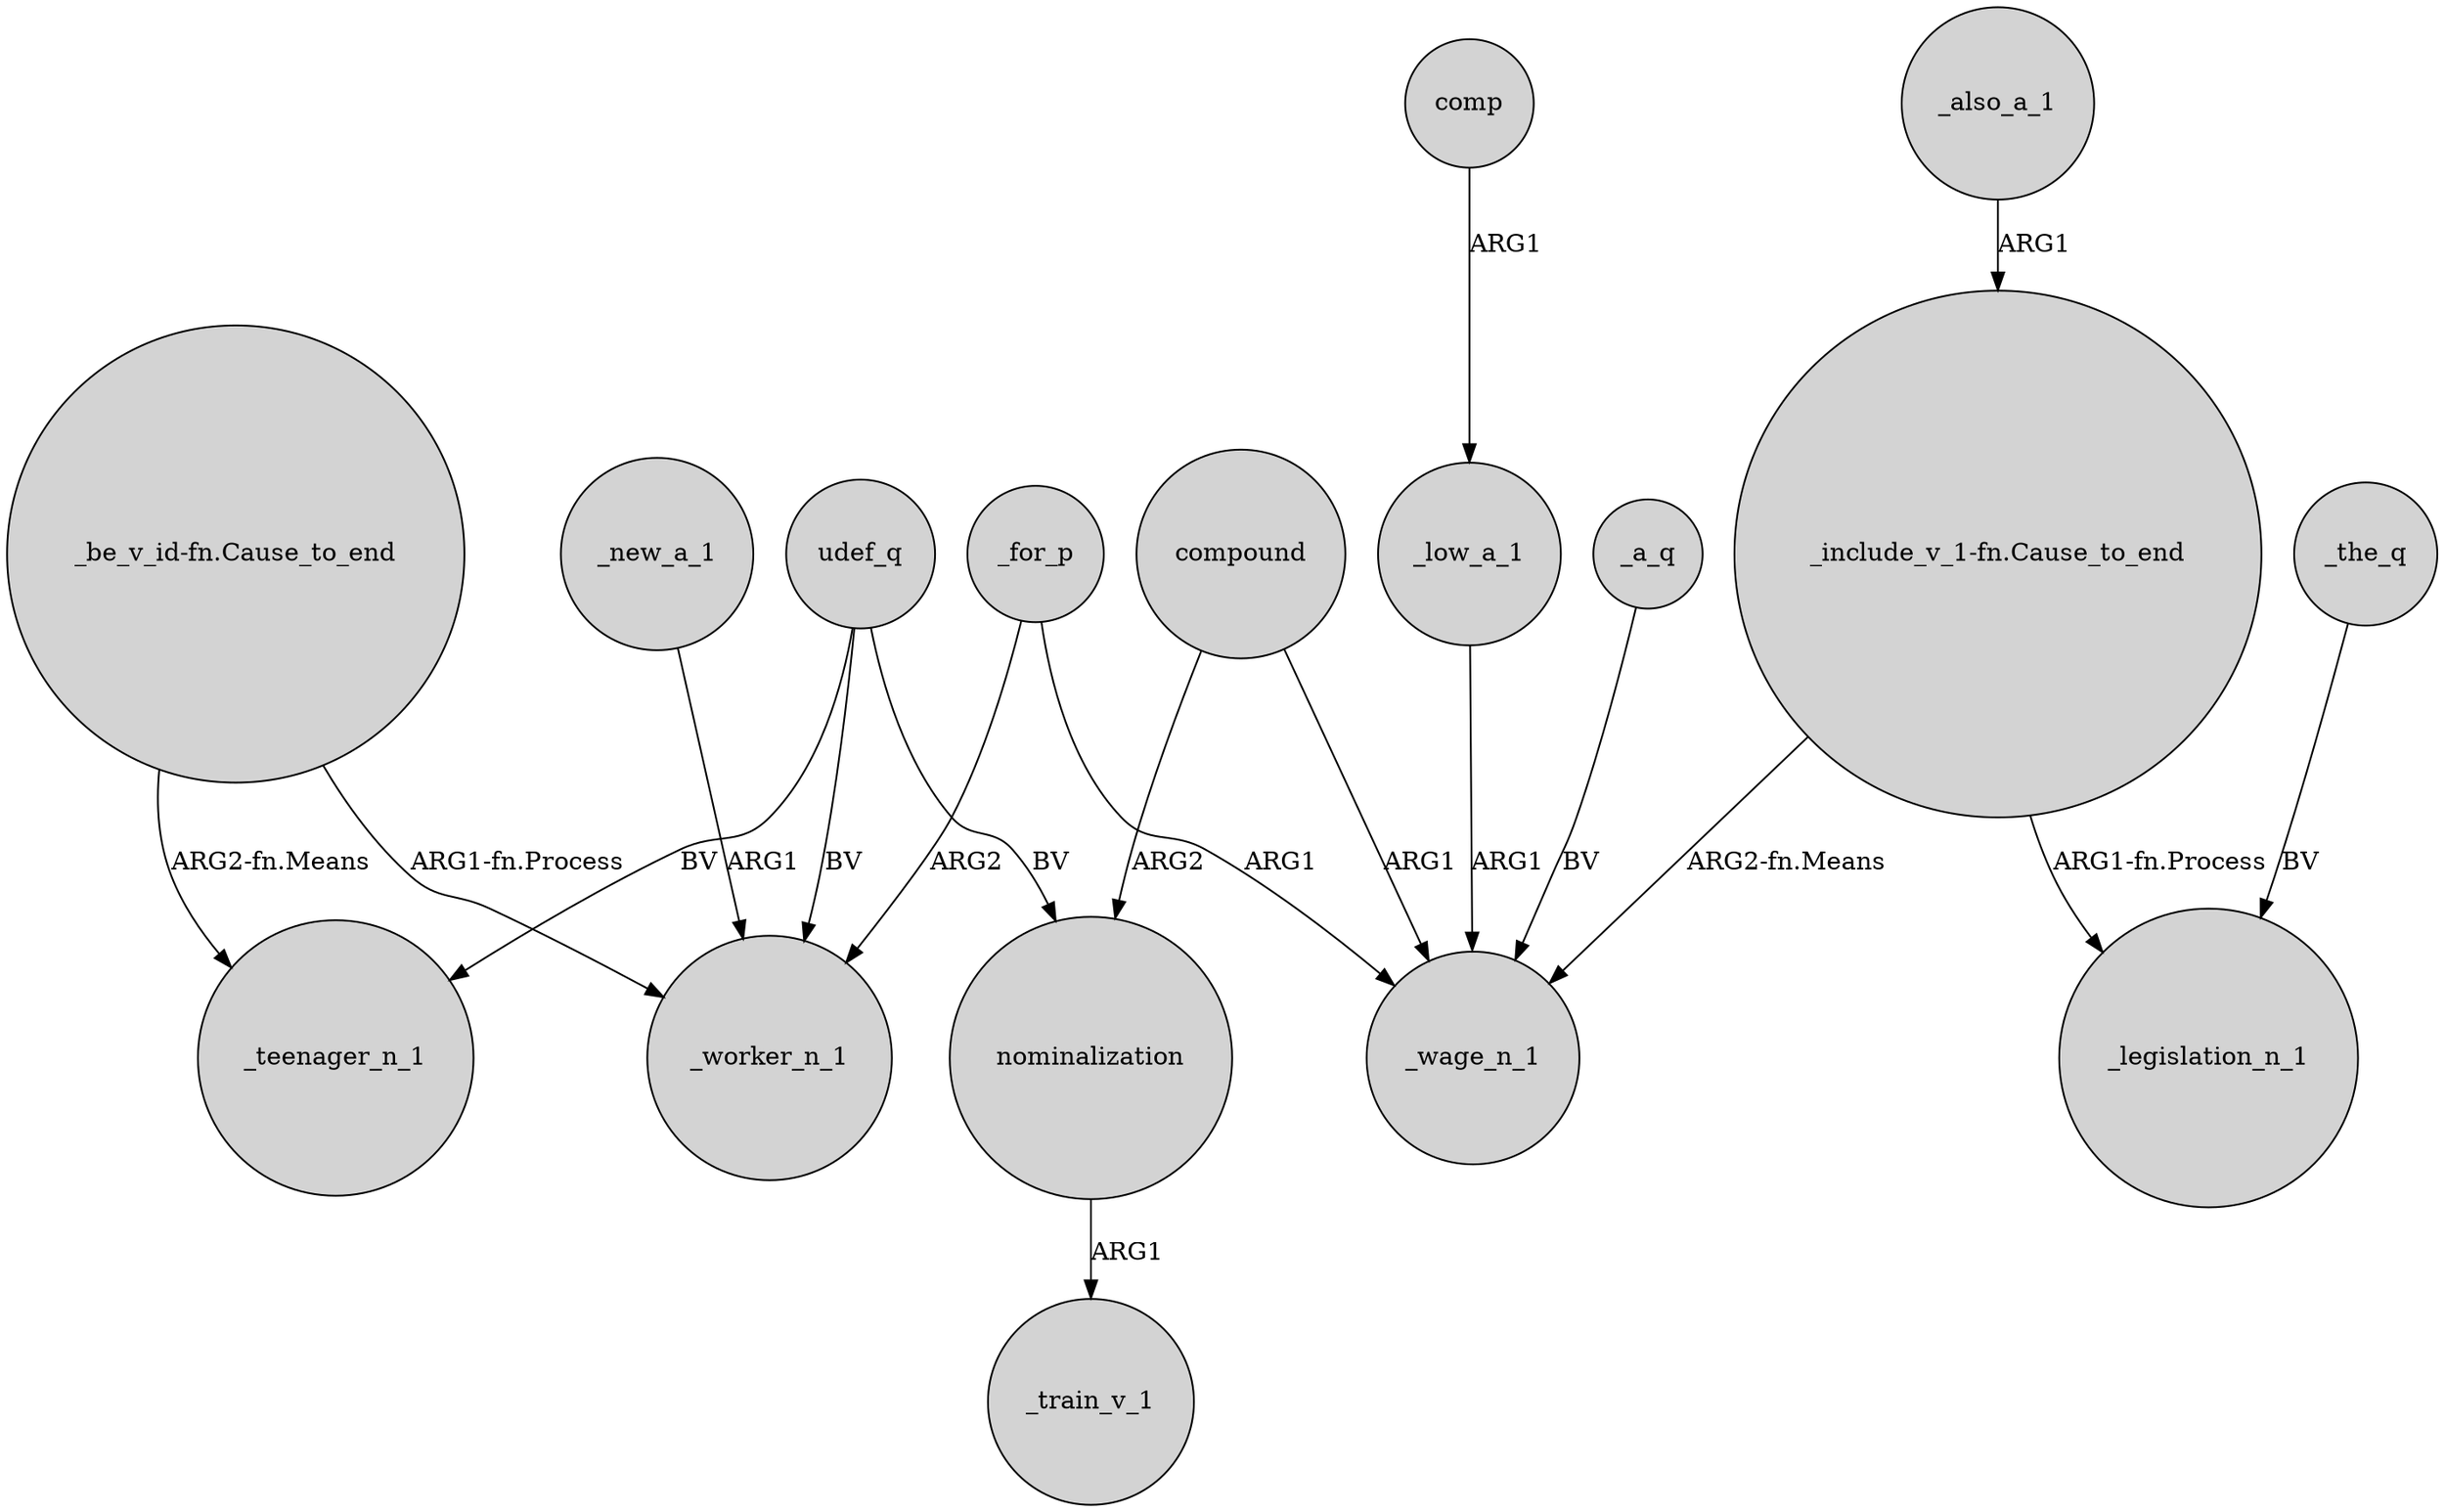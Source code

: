 digraph {
	node [shape=circle style=filled]
	"_be_v_id-fn.Cause_to_end" -> _teenager_n_1 [label="ARG2-fn.Means"]
	udef_q -> _worker_n_1 [label=BV]
	_new_a_1 -> _worker_n_1 [label=ARG1]
	comp -> _low_a_1 [label=ARG1]
	_for_p -> _wage_n_1 [label=ARG1]
	"_include_v_1-fn.Cause_to_end" -> _legislation_n_1 [label="ARG1-fn.Process"]
	"_be_v_id-fn.Cause_to_end" -> _worker_n_1 [label="ARG1-fn.Process"]
	_for_p -> _worker_n_1 [label=ARG2]
	_the_q -> _legislation_n_1 [label=BV]
	_a_q -> _wage_n_1 [label=BV]
	compound -> _wage_n_1 [label=ARG1]
	compound -> nominalization [label=ARG2]
	_low_a_1 -> _wage_n_1 [label=ARG1]
	_also_a_1 -> "_include_v_1-fn.Cause_to_end" [label=ARG1]
	udef_q -> _teenager_n_1 [label=BV]
	nominalization -> _train_v_1 [label=ARG1]
	"_include_v_1-fn.Cause_to_end" -> _wage_n_1 [label="ARG2-fn.Means"]
	udef_q -> nominalization [label=BV]
}
